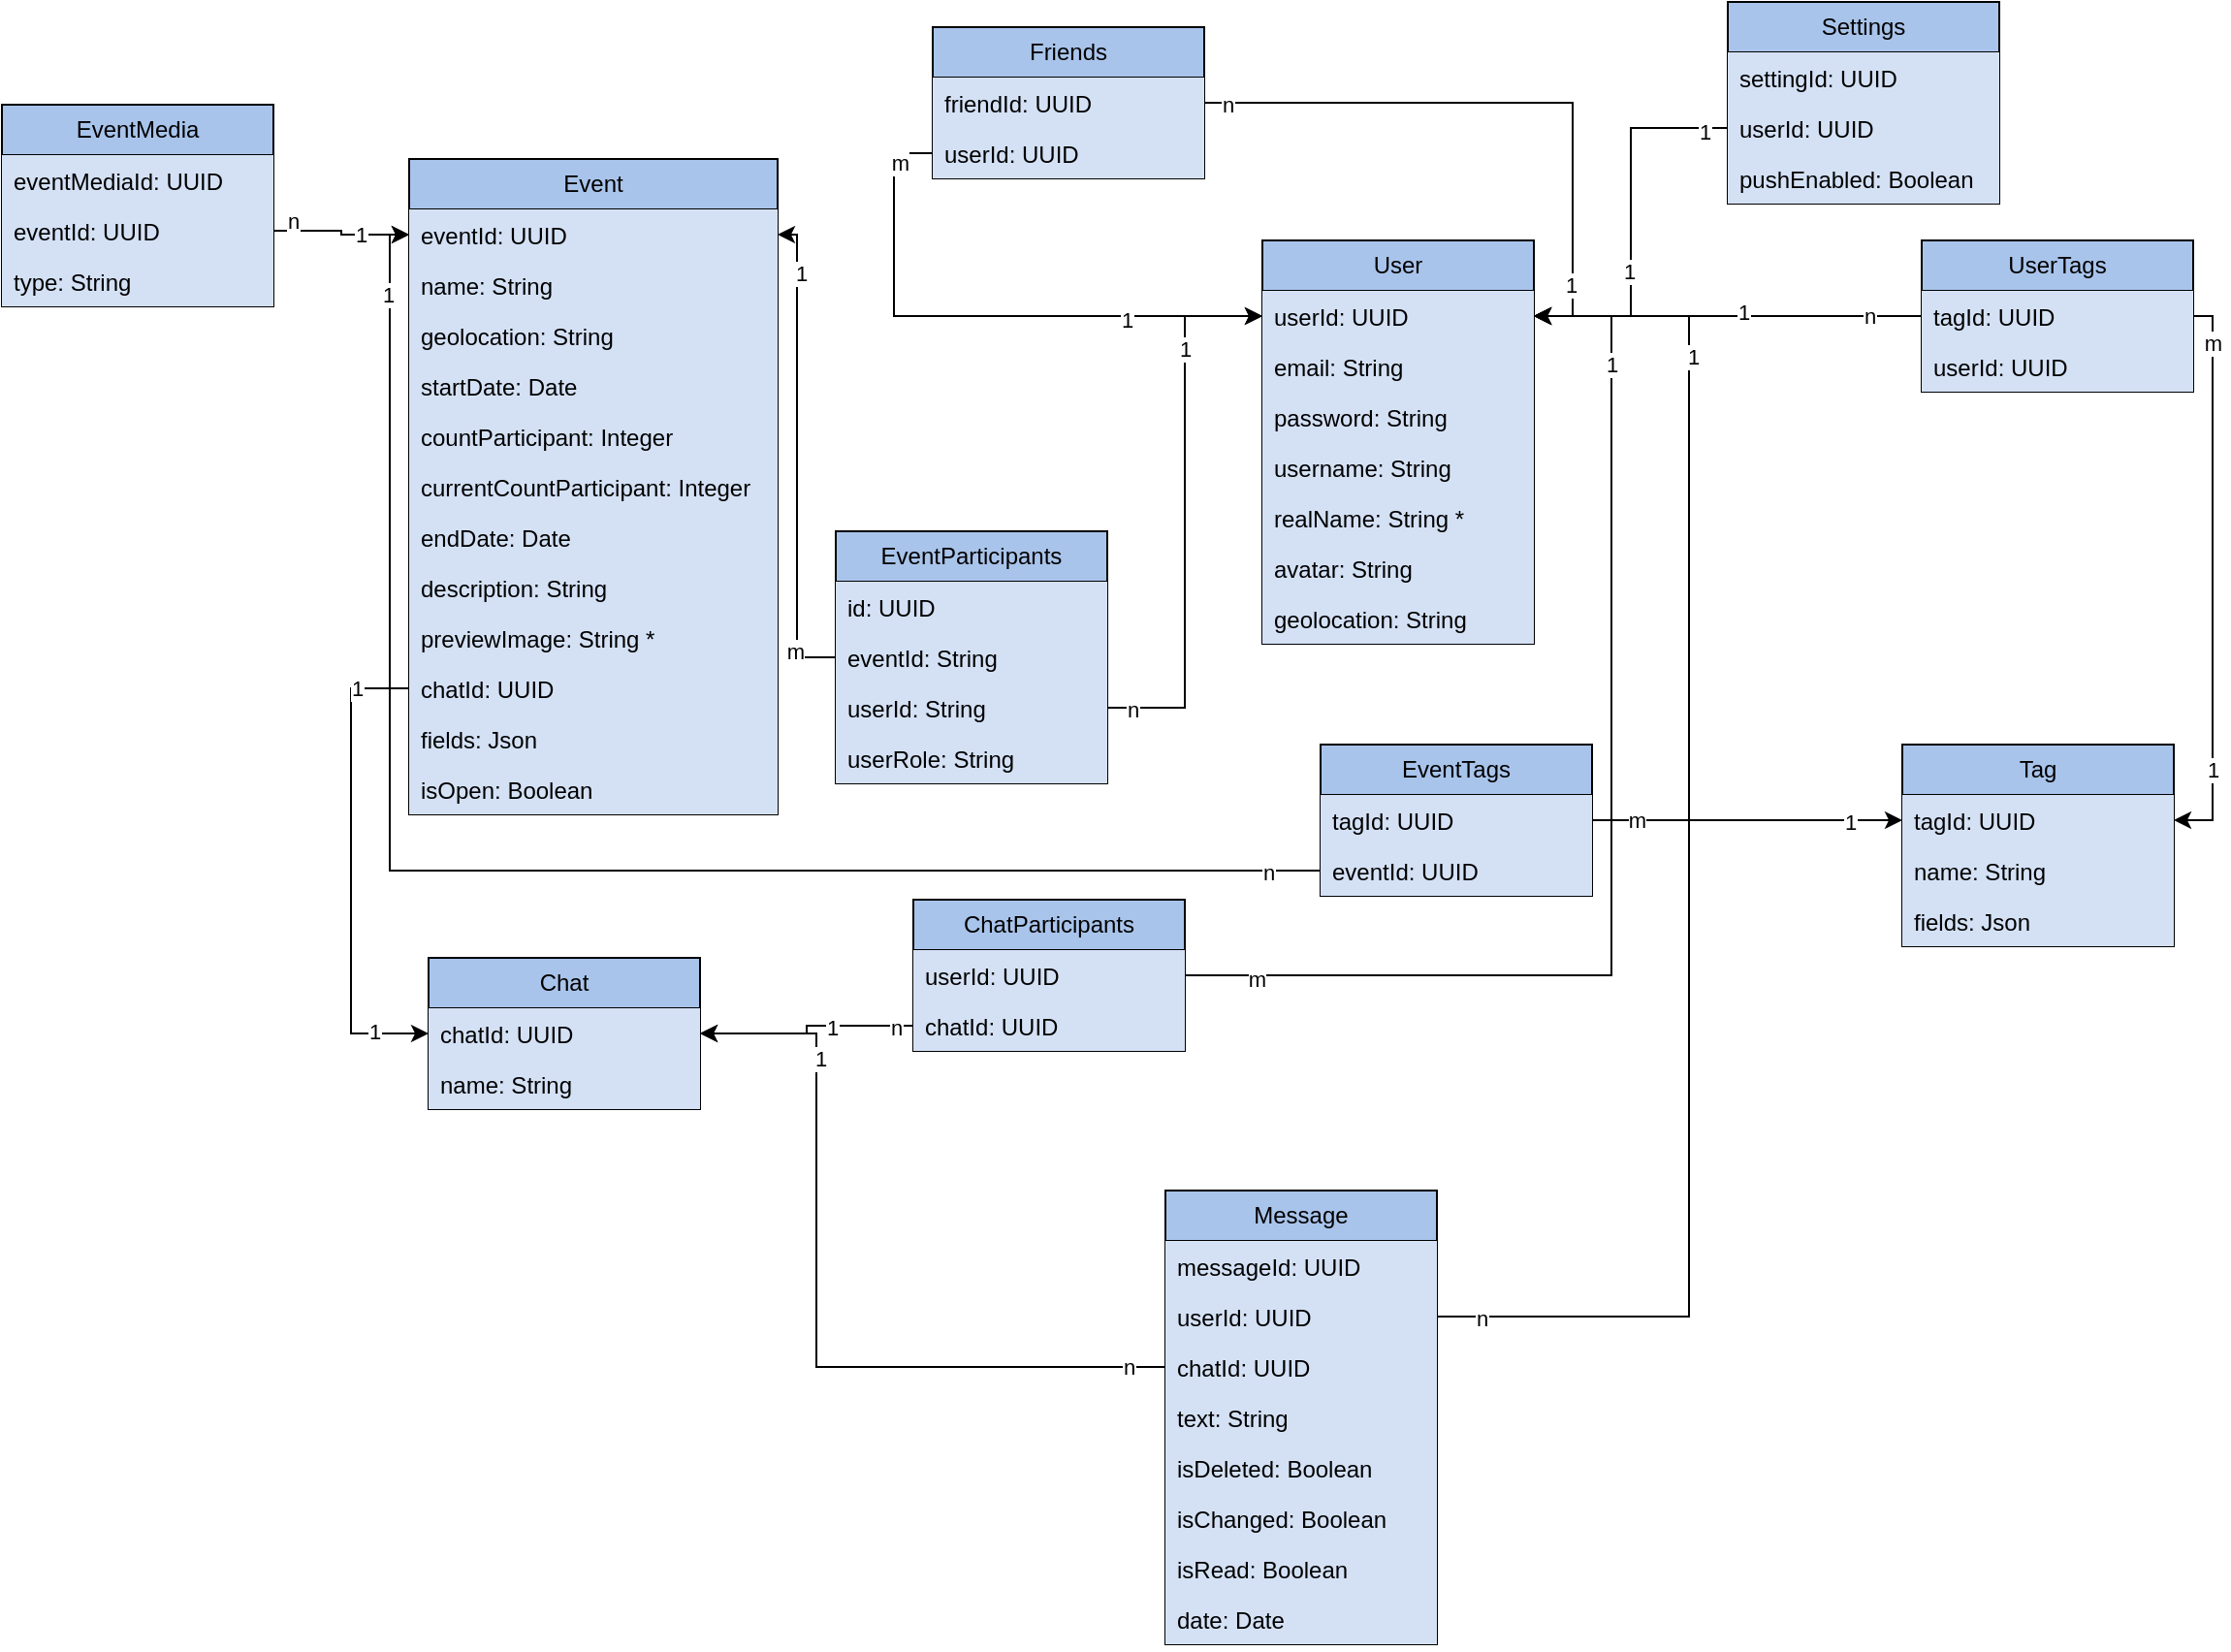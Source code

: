 <mxfile version="21.5.0" type="github">
  <diagram name="Страница 1" id="cRjUhBLCW10yVQFY3db3">
    <mxGraphModel dx="2284" dy="754" grid="1" gridSize="10" guides="1" tooltips="1" connect="1" arrows="1" fold="1" page="1" pageScale="1" pageWidth="850" pageHeight="1100" math="0" shadow="0">
      <root>
        <mxCell id="0" />
        <mxCell id="1" parent="0" />
        <mxCell id="vpUIqSmqtUPaj6e8z2Zy-1" value="Event" style="swimlane;fontStyle=0;childLayout=stackLayout;horizontal=1;startSize=26;fillColor=#A9C4EB;horizontalStack=0;resizeParent=1;resizeParentMax=0;resizeLast=0;collapsible=1;marginBottom=0;whiteSpace=wrap;html=1;" parent="1" vertex="1">
          <mxGeometry x="-130" y="238" width="190" height="338" as="geometry" />
        </mxCell>
        <mxCell id="vpUIqSmqtUPaj6e8z2Zy-34" value="eventId: UUID" style="text;strokeColor=none;fillColor=#D4E1F5;align=left;verticalAlign=top;spacingLeft=4;spacingRight=4;overflow=hidden;rotatable=0;points=[[0,0.5],[1,0.5]];portConstraint=eastwest;whiteSpace=wrap;html=1;" parent="vpUIqSmqtUPaj6e8z2Zy-1" vertex="1">
          <mxGeometry y="26" width="190" height="26" as="geometry" />
        </mxCell>
        <mxCell id="vpUIqSmqtUPaj6e8z2Zy-2" value="name: String" style="text;strokeColor=none;fillColor=#D4E1F5;align=left;verticalAlign=top;spacingLeft=4;spacingRight=4;overflow=hidden;rotatable=0;points=[[0,0.5],[1,0.5]];portConstraint=eastwest;whiteSpace=wrap;html=1;" parent="vpUIqSmqtUPaj6e8z2Zy-1" vertex="1">
          <mxGeometry y="52" width="190" height="26" as="geometry" />
        </mxCell>
        <mxCell id="vpUIqSmqtUPaj6e8z2Zy-3" value="geolocation: String" style="text;strokeColor=none;fillColor=#D4E1F5;align=left;verticalAlign=top;spacingLeft=4;spacingRight=4;overflow=hidden;rotatable=0;points=[[0,0.5],[1,0.5]];portConstraint=eastwest;whiteSpace=wrap;html=1;" parent="vpUIqSmqtUPaj6e8z2Zy-1" vertex="1">
          <mxGeometry y="78" width="190" height="26" as="geometry" />
        </mxCell>
        <mxCell id="vpUIqSmqtUPaj6e8z2Zy-5" value="startDate: Date" style="text;strokeColor=none;fillColor=#D4E1F5;align=left;verticalAlign=top;spacingLeft=4;spacingRight=4;overflow=hidden;rotatable=0;points=[[0,0.5],[1,0.5]];portConstraint=eastwest;whiteSpace=wrap;html=1;" parent="vpUIqSmqtUPaj6e8z2Zy-1" vertex="1">
          <mxGeometry y="104" width="190" height="26" as="geometry" />
        </mxCell>
        <mxCell id="vpUIqSmqtUPaj6e8z2Zy-111" value="countParticipant: Integer&amp;nbsp;" style="text;strokeColor=none;fillColor=#D4E1F5;align=left;verticalAlign=top;spacingLeft=4;spacingRight=4;overflow=hidden;rotatable=0;points=[[0,0.5],[1,0.5]];portConstraint=eastwest;whiteSpace=wrap;html=1;" parent="vpUIqSmqtUPaj6e8z2Zy-1" vertex="1">
          <mxGeometry y="130" width="190" height="26" as="geometry" />
        </mxCell>
        <mxCell id="vpUIqSmqtUPaj6e8z2Zy-112" value="currentCountParticipant: Integer&amp;nbsp;" style="text;strokeColor=none;fillColor=#D4E1F5;align=left;verticalAlign=top;spacingLeft=4;spacingRight=4;overflow=hidden;rotatable=0;points=[[0,0.5],[1,0.5]];portConstraint=eastwest;whiteSpace=wrap;html=1;" parent="vpUIqSmqtUPaj6e8z2Zy-1" vertex="1">
          <mxGeometry y="156" width="190" height="26" as="geometry" />
        </mxCell>
        <mxCell id="vpUIqSmqtUPaj6e8z2Zy-4" value="endDate: Date" style="text;strokeColor=none;fillColor=#D4E1F5;align=left;verticalAlign=top;spacingLeft=4;spacingRight=4;overflow=hidden;rotatable=0;points=[[0,0.5],[1,0.5]];portConstraint=eastwest;whiteSpace=wrap;html=1;" parent="vpUIqSmqtUPaj6e8z2Zy-1" vertex="1">
          <mxGeometry y="182" width="190" height="26" as="geometry" />
        </mxCell>
        <mxCell id="vpUIqSmqtUPaj6e8z2Zy-6" value="description: String" style="text;strokeColor=none;fillColor=#D4E1F5;align=left;verticalAlign=top;spacingLeft=4;spacingRight=4;overflow=hidden;rotatable=0;points=[[0,0.5],[1,0.5]];portConstraint=eastwest;whiteSpace=wrap;html=1;" parent="vpUIqSmqtUPaj6e8z2Zy-1" vertex="1">
          <mxGeometry y="208" width="190" height="26" as="geometry" />
        </mxCell>
        <mxCell id="vpUIqSmqtUPaj6e8z2Zy-7" value="previewImage: String *" style="text;strokeColor=none;fillColor=#D4E1F5;align=left;verticalAlign=top;spacingLeft=4;spacingRight=4;overflow=hidden;rotatable=0;points=[[0,0.5],[1,0.5]];portConstraint=eastwest;whiteSpace=wrap;html=1;" parent="vpUIqSmqtUPaj6e8z2Zy-1" vertex="1">
          <mxGeometry y="234" width="190" height="26" as="geometry" />
        </mxCell>
        <mxCell id="vpUIqSmqtUPaj6e8z2Zy-74" value="chatId: UUID" style="text;strokeColor=none;fillColor=#D4E1F5;align=left;verticalAlign=top;spacingLeft=4;spacingRight=4;overflow=hidden;rotatable=0;points=[[0,0.5],[1,0.5]];portConstraint=eastwest;whiteSpace=wrap;html=1;" parent="vpUIqSmqtUPaj6e8z2Zy-1" vertex="1">
          <mxGeometry y="260" width="190" height="26" as="geometry" />
        </mxCell>
        <mxCell id="BRPAVIyTNpqr_RkrU8---2" value="fields: Json" style="text;strokeColor=none;fillColor=#D4E1F5;align=left;verticalAlign=top;spacingLeft=4;spacingRight=4;overflow=hidden;rotatable=0;points=[[0,0.5],[1,0.5]];portConstraint=eastwest;whiteSpace=wrap;html=1;" parent="vpUIqSmqtUPaj6e8z2Zy-1" vertex="1">
          <mxGeometry y="286" width="190" height="26" as="geometry" />
        </mxCell>
        <mxCell id="BRPAVIyTNpqr_RkrU8---3" value="isOpen: Boolean" style="text;strokeColor=none;fillColor=#D4E1F5;align=left;verticalAlign=top;spacingLeft=4;spacingRight=4;overflow=hidden;rotatable=0;points=[[0,0.5],[1,0.5]];portConstraint=eastwest;whiteSpace=wrap;html=1;" parent="vpUIqSmqtUPaj6e8z2Zy-1" vertex="1">
          <mxGeometry y="312" width="190" height="26" as="geometry" />
        </mxCell>
        <mxCell id="vpUIqSmqtUPaj6e8z2Zy-9" value="User" style="swimlane;fontStyle=0;childLayout=stackLayout;horizontal=1;startSize=26;fillColor=#A9C4EB;horizontalStack=0;resizeParent=1;resizeParentMax=0;resizeLast=0;collapsible=1;marginBottom=0;whiteSpace=wrap;html=1;" parent="1" vertex="1">
          <mxGeometry x="310" y="280" width="140" height="208" as="geometry" />
        </mxCell>
        <mxCell id="vpUIqSmqtUPaj6e8z2Zy-33" value="userId: UUID" style="text;strokeColor=none;fillColor=#D4E1F5;align=left;verticalAlign=top;spacingLeft=4;spacingRight=4;overflow=hidden;rotatable=0;points=[[0,0.5],[1,0.5]];portConstraint=eastwest;whiteSpace=wrap;html=1;" parent="vpUIqSmqtUPaj6e8z2Zy-9" vertex="1">
          <mxGeometry y="26" width="140" height="26" as="geometry" />
        </mxCell>
        <mxCell id="vpUIqSmqtUPaj6e8z2Zy-10" value="email: String" style="text;strokeColor=none;fillColor=#D4E1F5;align=left;verticalAlign=top;spacingLeft=4;spacingRight=4;overflow=hidden;rotatable=0;points=[[0,0.5],[1,0.5]];portConstraint=eastwest;whiteSpace=wrap;html=1;" parent="vpUIqSmqtUPaj6e8z2Zy-9" vertex="1">
          <mxGeometry y="52" width="140" height="26" as="geometry" />
        </mxCell>
        <mxCell id="vpUIqSmqtUPaj6e8z2Zy-11" value="password: String" style="text;strokeColor=none;fillColor=#D4E1F5;align=left;verticalAlign=top;spacingLeft=4;spacingRight=4;overflow=hidden;rotatable=0;points=[[0,0.5],[1,0.5]];portConstraint=eastwest;whiteSpace=wrap;html=1;" parent="vpUIqSmqtUPaj6e8z2Zy-9" vertex="1">
          <mxGeometry y="78" width="140" height="26" as="geometry" />
        </mxCell>
        <mxCell id="vpUIqSmqtUPaj6e8z2Zy-12" value="username: String" style="text;strokeColor=none;fillColor=#D4E1F5;align=left;verticalAlign=top;spacingLeft=4;spacingRight=4;overflow=hidden;rotatable=0;points=[[0,0.5],[1,0.5]];portConstraint=eastwest;whiteSpace=wrap;html=1;" parent="vpUIqSmqtUPaj6e8z2Zy-9" vertex="1">
          <mxGeometry y="104" width="140" height="26" as="geometry" />
        </mxCell>
        <mxCell id="vpUIqSmqtUPaj6e8z2Zy-13" value="realName: String *" style="text;strokeColor=none;fillColor=#D4E1F5;align=left;verticalAlign=top;spacingLeft=4;spacingRight=4;overflow=hidden;rotatable=0;points=[[0,0.5],[1,0.5]];portConstraint=eastwest;whiteSpace=wrap;html=1;" parent="vpUIqSmqtUPaj6e8z2Zy-9" vertex="1">
          <mxGeometry y="130" width="140" height="26" as="geometry" />
        </mxCell>
        <mxCell id="vpUIqSmqtUPaj6e8z2Zy-14" value="avatar: String" style="text;strokeColor=none;fillColor=#D4E1F5;align=left;verticalAlign=top;spacingLeft=4;spacingRight=4;overflow=hidden;rotatable=0;points=[[0,0.5],[1,0.5]];portConstraint=eastwest;whiteSpace=wrap;html=1;" parent="vpUIqSmqtUPaj6e8z2Zy-9" vertex="1">
          <mxGeometry y="156" width="140" height="26" as="geometry" />
        </mxCell>
        <mxCell id="vpUIqSmqtUPaj6e8z2Zy-15" value="geolocation: String" style="text;strokeColor=none;fillColor=#D4E1F5;align=left;verticalAlign=top;spacingLeft=4;spacingRight=4;overflow=hidden;rotatable=0;points=[[0,0.5],[1,0.5]];portConstraint=eastwest;whiteSpace=wrap;html=1;" parent="vpUIqSmqtUPaj6e8z2Zy-9" vertex="1">
          <mxGeometry y="182" width="140" height="26" as="geometry" />
        </mxCell>
        <mxCell id="vpUIqSmqtUPaj6e8z2Zy-17" value="EventMedia" style="swimlane;fontStyle=0;childLayout=stackLayout;horizontal=1;startSize=26;fillColor=#A9C4EB;horizontalStack=0;resizeParent=1;resizeParentMax=0;resizeLast=0;collapsible=1;marginBottom=0;whiteSpace=wrap;html=1;" parent="1" vertex="1">
          <mxGeometry x="-340" y="210" width="140" height="104" as="geometry" />
        </mxCell>
        <mxCell id="vpUIqSmqtUPaj6e8z2Zy-52" value="eventMediaId: UUID" style="text;strokeColor=none;fillColor=#D4E1F5;align=left;verticalAlign=top;spacingLeft=4;spacingRight=4;overflow=hidden;rotatable=0;points=[[0,0.5],[1,0.5]];portConstraint=eastwest;whiteSpace=wrap;html=1;" parent="vpUIqSmqtUPaj6e8z2Zy-17" vertex="1">
          <mxGeometry y="26" width="140" height="26" as="geometry" />
        </mxCell>
        <mxCell id="vpUIqSmqtUPaj6e8z2Zy-53" value="eventId: UUID" style="text;strokeColor=none;fillColor=#D4E1F5;align=left;verticalAlign=top;spacingLeft=4;spacingRight=4;overflow=hidden;rotatable=0;points=[[0,0.5],[1,0.5]];portConstraint=eastwest;whiteSpace=wrap;html=1;" parent="vpUIqSmqtUPaj6e8z2Zy-17" vertex="1">
          <mxGeometry y="52" width="140" height="26" as="geometry" />
        </mxCell>
        <mxCell id="vpUIqSmqtUPaj6e8z2Zy-18" value="type: String" style="text;strokeColor=none;fillColor=#D4E1F5;align=left;verticalAlign=top;spacingLeft=4;spacingRight=4;overflow=hidden;rotatable=0;points=[[0,0.5],[1,0.5]];portConstraint=eastwest;whiteSpace=wrap;html=1;" parent="vpUIqSmqtUPaj6e8z2Zy-17" vertex="1">
          <mxGeometry y="78" width="140" height="26" as="geometry" />
        </mxCell>
        <mxCell id="vpUIqSmqtUPaj6e8z2Zy-25" value="Chat" style="swimlane;fontStyle=0;childLayout=stackLayout;horizontal=1;startSize=26;fillColor=#A9C4EB;horizontalStack=0;resizeParent=1;resizeParentMax=0;resizeLast=0;collapsible=1;marginBottom=0;whiteSpace=wrap;html=1;" parent="1" vertex="1">
          <mxGeometry x="-120" y="650" width="140" height="78" as="geometry" />
        </mxCell>
        <mxCell id="vpUIqSmqtUPaj6e8z2Zy-26" value="chatId: UUID" style="text;strokeColor=none;fillColor=#D4E1F5;align=left;verticalAlign=top;spacingLeft=4;spacingRight=4;overflow=hidden;rotatable=0;points=[[0,0.5],[1,0.5]];portConstraint=eastwest;whiteSpace=wrap;html=1;" parent="vpUIqSmqtUPaj6e8z2Zy-25" vertex="1">
          <mxGeometry y="26" width="140" height="26" as="geometry" />
        </mxCell>
        <mxCell id="vpUIqSmqtUPaj6e8z2Zy-32" value="name: String" style="text;strokeColor=none;fillColor=#D4E1F5;align=left;verticalAlign=top;spacingLeft=4;spacingRight=4;overflow=hidden;rotatable=0;points=[[0,0.5],[1,0.5]];portConstraint=eastwest;whiteSpace=wrap;html=1;" parent="vpUIqSmqtUPaj6e8z2Zy-25" vertex="1">
          <mxGeometry y="52" width="140" height="26" as="geometry" />
        </mxCell>
        <mxCell id="vpUIqSmqtUPaj6e8z2Zy-37" value="EventParticipants" style="swimlane;fontStyle=0;childLayout=stackLayout;horizontal=1;startSize=26;fillColor=#A9C4EB;horizontalStack=0;resizeParent=1;resizeParentMax=0;resizeLast=0;collapsible=1;marginBottom=0;whiteSpace=wrap;html=1;" parent="1" vertex="1">
          <mxGeometry x="90" y="430" width="140" height="130" as="geometry" />
        </mxCell>
        <mxCell id="vpUIqSmqtUPaj6e8z2Zy-38" value="id: UUID" style="text;strokeColor=none;fillColor=#D4E1F5;align=left;verticalAlign=top;spacingLeft=4;spacingRight=4;overflow=hidden;rotatable=0;points=[[0,0.5],[1,0.5]];portConstraint=eastwest;whiteSpace=wrap;html=1;" parent="vpUIqSmqtUPaj6e8z2Zy-37" vertex="1">
          <mxGeometry y="26" width="140" height="26" as="geometry" />
        </mxCell>
        <mxCell id="vpUIqSmqtUPaj6e8z2Zy-39" value="eventId: String" style="text;strokeColor=none;fillColor=#D4E1F5;align=left;verticalAlign=top;spacingLeft=4;spacingRight=4;overflow=hidden;rotatable=0;points=[[0,0.5],[1,0.5]];portConstraint=eastwest;whiteSpace=wrap;html=1;" parent="vpUIqSmqtUPaj6e8z2Zy-37" vertex="1">
          <mxGeometry y="52" width="140" height="26" as="geometry" />
        </mxCell>
        <mxCell id="vpUIqSmqtUPaj6e8z2Zy-41" value="userId: String" style="text;strokeColor=none;fillColor=#D4E1F5;align=left;verticalAlign=top;spacingLeft=4;spacingRight=4;overflow=hidden;rotatable=0;points=[[0,0.5],[1,0.5]];portConstraint=eastwest;whiteSpace=wrap;html=1;" parent="vpUIqSmqtUPaj6e8z2Zy-37" vertex="1">
          <mxGeometry y="78" width="140" height="26" as="geometry" />
        </mxCell>
        <mxCell id="vpUIqSmqtUPaj6e8z2Zy-42" value="userRole: String" style="text;strokeColor=none;fillColor=#D4E1F5;align=left;verticalAlign=top;spacingLeft=4;spacingRight=4;overflow=hidden;rotatable=0;points=[[0,0.5],[1,0.5]];portConstraint=eastwest;whiteSpace=wrap;html=1;" parent="vpUIqSmqtUPaj6e8z2Zy-37" vertex="1">
          <mxGeometry y="104" width="140" height="26" as="geometry" />
        </mxCell>
        <mxCell id="vpUIqSmqtUPaj6e8z2Zy-46" style="edgeStyle=orthogonalEdgeStyle;rounded=0;orthogonalLoop=1;jettySize=auto;html=1;entryX=1;entryY=0.5;entryDx=0;entryDy=0;" parent="1" source="vpUIqSmqtUPaj6e8z2Zy-39" target="vpUIqSmqtUPaj6e8z2Zy-34" edge="1">
          <mxGeometry relative="1" as="geometry">
            <Array as="points">
              <mxPoint x="70" y="495" />
              <mxPoint x="70" y="277" />
            </Array>
          </mxGeometry>
        </mxCell>
        <mxCell id="BRPAVIyTNpqr_RkrU8---33" value="1" style="edgeLabel;html=1;align=center;verticalAlign=middle;resizable=0;points=[];" parent="vpUIqSmqtUPaj6e8z2Zy-46" vertex="1" connectable="0">
          <mxGeometry x="0.762" y="-2" relative="1" as="geometry">
            <mxPoint as="offset" />
          </mxGeometry>
        </mxCell>
        <mxCell id="BRPAVIyTNpqr_RkrU8---34" value="m" style="edgeLabel;html=1;align=center;verticalAlign=middle;resizable=0;points=[];" parent="vpUIqSmqtUPaj6e8z2Zy-46" vertex="1" connectable="0">
          <mxGeometry x="-0.815" y="1" relative="1" as="geometry">
            <mxPoint as="offset" />
          </mxGeometry>
        </mxCell>
        <mxCell id="vpUIqSmqtUPaj6e8z2Zy-47" style="edgeStyle=orthogonalEdgeStyle;rounded=0;orthogonalLoop=1;jettySize=auto;html=1;entryX=0;entryY=0.5;entryDx=0;entryDy=0;" parent="1" source="vpUIqSmqtUPaj6e8z2Zy-41" target="vpUIqSmqtUPaj6e8z2Zy-33" edge="1">
          <mxGeometry relative="1" as="geometry" />
        </mxCell>
        <mxCell id="BRPAVIyTNpqr_RkrU8---35" value="n" style="edgeLabel;html=1;align=center;verticalAlign=middle;resizable=0;points=[];" parent="vpUIqSmqtUPaj6e8z2Zy-47" vertex="1" connectable="0">
          <mxGeometry x="-0.911" y="-1" relative="1" as="geometry">
            <mxPoint as="offset" />
          </mxGeometry>
        </mxCell>
        <mxCell id="BRPAVIyTNpqr_RkrU8---36" value="1" style="edgeLabel;html=1;align=center;verticalAlign=middle;resizable=0;points=[];" parent="vpUIqSmqtUPaj6e8z2Zy-47" vertex="1" connectable="0">
          <mxGeometry x="0.598" relative="1" as="geometry">
            <mxPoint as="offset" />
          </mxGeometry>
        </mxCell>
        <mxCell id="vpUIqSmqtUPaj6e8z2Zy-54" style="edgeStyle=orthogonalEdgeStyle;rounded=0;orthogonalLoop=1;jettySize=auto;html=1;entryX=0;entryY=0.5;entryDx=0;entryDy=0;" parent="1" source="vpUIqSmqtUPaj6e8z2Zy-53" target="vpUIqSmqtUPaj6e8z2Zy-34" edge="1">
          <mxGeometry relative="1" as="geometry" />
        </mxCell>
        <mxCell id="BRPAVIyTNpqr_RkrU8---7" value="n" style="edgeLabel;html=1;align=center;verticalAlign=middle;resizable=0;points=[];" parent="vpUIqSmqtUPaj6e8z2Zy-54" vertex="1" connectable="0">
          <mxGeometry x="-0.693" y="-1" relative="1" as="geometry">
            <mxPoint x="-1" y="-6" as="offset" />
          </mxGeometry>
        </mxCell>
        <mxCell id="BRPAVIyTNpqr_RkrU8---8" value="1" style="edgeLabel;html=1;align=center;verticalAlign=middle;resizable=0;points=[];" parent="vpUIqSmqtUPaj6e8z2Zy-54" vertex="1" connectable="0">
          <mxGeometry x="0.285" relative="1" as="geometry">
            <mxPoint as="offset" />
          </mxGeometry>
        </mxCell>
        <mxCell id="vpUIqSmqtUPaj6e8z2Zy-55" value="Message" style="swimlane;fontStyle=0;childLayout=stackLayout;horizontal=1;startSize=26;fillColor=#A9C4EB;horizontalStack=0;resizeParent=1;resizeParentMax=0;resizeLast=0;collapsible=1;marginBottom=0;whiteSpace=wrap;html=1;" parent="1" vertex="1">
          <mxGeometry x="260" y="770" width="140" height="234" as="geometry" />
        </mxCell>
        <mxCell id="vpUIqSmqtUPaj6e8z2Zy-56" value="messageId: UUID" style="text;strokeColor=none;fillColor=#D4E1F5;align=left;verticalAlign=top;spacingLeft=4;spacingRight=4;overflow=hidden;rotatable=0;points=[[0,0.5],[1,0.5]];portConstraint=eastwest;whiteSpace=wrap;html=1;" parent="vpUIqSmqtUPaj6e8z2Zy-55" vertex="1">
          <mxGeometry y="26" width="140" height="26" as="geometry" />
        </mxCell>
        <mxCell id="vpUIqSmqtUPaj6e8z2Zy-57" value="userId: UUID" style="text;strokeColor=none;fillColor=#D4E1F5;align=left;verticalAlign=top;spacingLeft=4;spacingRight=4;overflow=hidden;rotatable=0;points=[[0,0.5],[1,0.5]];portConstraint=eastwest;whiteSpace=wrap;html=1;" parent="vpUIqSmqtUPaj6e8z2Zy-55" vertex="1">
          <mxGeometry y="52" width="140" height="26" as="geometry" />
        </mxCell>
        <mxCell id="vpUIqSmqtUPaj6e8z2Zy-58" value="chatId: UUID" style="text;strokeColor=none;fillColor=#D4E1F5;align=left;verticalAlign=top;spacingLeft=4;spacingRight=4;overflow=hidden;rotatable=0;points=[[0,0.5],[1,0.5]];portConstraint=eastwest;whiteSpace=wrap;html=1;" parent="vpUIqSmqtUPaj6e8z2Zy-55" vertex="1">
          <mxGeometry y="78" width="140" height="26" as="geometry" />
        </mxCell>
        <mxCell id="vpUIqSmqtUPaj6e8z2Zy-59" value="text: String" style="text;strokeColor=none;fillColor=#D4E1F5;align=left;verticalAlign=top;spacingLeft=4;spacingRight=4;overflow=hidden;rotatable=0;points=[[0,0.5],[1,0.5]];portConstraint=eastwest;whiteSpace=wrap;html=1;" parent="vpUIqSmqtUPaj6e8z2Zy-55" vertex="1">
          <mxGeometry y="104" width="140" height="26" as="geometry" />
        </mxCell>
        <mxCell id="vpUIqSmqtUPaj6e8z2Zy-60" value="isDeleted: Boolean" style="text;strokeColor=none;fillColor=#D4E1F5;align=left;verticalAlign=top;spacingLeft=4;spacingRight=4;overflow=hidden;rotatable=0;points=[[0,0.5],[1,0.5]];portConstraint=eastwest;whiteSpace=wrap;html=1;" parent="vpUIqSmqtUPaj6e8z2Zy-55" vertex="1">
          <mxGeometry y="130" width="140" height="26" as="geometry" />
        </mxCell>
        <mxCell id="vpUIqSmqtUPaj6e8z2Zy-61" value="isChanged: Boolean" style="text;strokeColor=none;fillColor=#D4E1F5;align=left;verticalAlign=top;spacingLeft=4;spacingRight=4;overflow=hidden;rotatable=0;points=[[0,0.5],[1,0.5]];portConstraint=eastwest;whiteSpace=wrap;html=1;" parent="vpUIqSmqtUPaj6e8z2Zy-55" vertex="1">
          <mxGeometry y="156" width="140" height="26" as="geometry" />
        </mxCell>
        <mxCell id="BRPAVIyTNpqr_RkrU8---4" value="isRead: Boolean" style="text;strokeColor=none;fillColor=#D4E1F5;align=left;verticalAlign=top;spacingLeft=4;spacingRight=4;overflow=hidden;rotatable=0;points=[[0,0.5],[1,0.5]];portConstraint=eastwest;whiteSpace=wrap;html=1;" parent="vpUIqSmqtUPaj6e8z2Zy-55" vertex="1">
          <mxGeometry y="182" width="140" height="26" as="geometry" />
        </mxCell>
        <mxCell id="vpUIqSmqtUPaj6e8z2Zy-62" value="date: Date" style="text;strokeColor=none;fillColor=#D4E1F5;align=left;verticalAlign=top;spacingLeft=4;spacingRight=4;overflow=hidden;rotatable=0;points=[[0,0.5],[1,0.5]];portConstraint=eastwest;whiteSpace=wrap;html=1;" parent="vpUIqSmqtUPaj6e8z2Zy-55" vertex="1">
          <mxGeometry y="208" width="140" height="26" as="geometry" />
        </mxCell>
        <mxCell id="vpUIqSmqtUPaj6e8z2Zy-63" style="edgeStyle=orthogonalEdgeStyle;rounded=0;orthogonalLoop=1;jettySize=auto;html=1;entryX=1;entryY=0.5;entryDx=0;entryDy=0;" parent="1" source="vpUIqSmqtUPaj6e8z2Zy-57" target="vpUIqSmqtUPaj6e8z2Zy-33" edge="1">
          <mxGeometry relative="1" as="geometry">
            <Array as="points">
              <mxPoint x="530" y="835" />
              <mxPoint x="530" y="319" />
            </Array>
          </mxGeometry>
        </mxCell>
        <mxCell id="BRPAVIyTNpqr_RkrU8---27" value="n" style="edgeLabel;html=1;align=center;verticalAlign=middle;resizable=0;points=[];" parent="vpUIqSmqtUPaj6e8z2Zy-63" vertex="1" connectable="0">
          <mxGeometry x="-0.936" y="-1" relative="1" as="geometry">
            <mxPoint as="offset" />
          </mxGeometry>
        </mxCell>
        <mxCell id="BRPAVIyTNpqr_RkrU8---28" value="1" style="edgeLabel;html=1;align=center;verticalAlign=middle;resizable=0;points=[];" parent="vpUIqSmqtUPaj6e8z2Zy-63" vertex="1" connectable="0">
          <mxGeometry x="0.722" y="-2" relative="1" as="geometry">
            <mxPoint as="offset" />
          </mxGeometry>
        </mxCell>
        <mxCell id="vpUIqSmqtUPaj6e8z2Zy-64" value="ChatParticipants" style="swimlane;fontStyle=0;childLayout=stackLayout;horizontal=1;startSize=26;fillColor=#A9C4EB;horizontalStack=0;resizeParent=1;resizeParentMax=0;resizeLast=0;collapsible=1;marginBottom=0;whiteSpace=wrap;html=1;" parent="1" vertex="1">
          <mxGeometry x="130" y="620" width="140" height="78" as="geometry" />
        </mxCell>
        <mxCell id="vpUIqSmqtUPaj6e8z2Zy-65" value="userId: UUID" style="text;strokeColor=none;fillColor=#D4E1F5;align=left;verticalAlign=top;spacingLeft=4;spacingRight=4;overflow=hidden;rotatable=0;points=[[0,0.5],[1,0.5]];portConstraint=eastwest;whiteSpace=wrap;html=1;" parent="vpUIqSmqtUPaj6e8z2Zy-64" vertex="1">
          <mxGeometry y="26" width="140" height="26" as="geometry" />
        </mxCell>
        <mxCell id="vpUIqSmqtUPaj6e8z2Zy-67" value="chatId: UUID" style="text;strokeColor=none;fillColor=#D4E1F5;align=left;verticalAlign=top;spacingLeft=4;spacingRight=4;overflow=hidden;rotatable=0;points=[[0,0.5],[1,0.5]];portConstraint=eastwest;whiteSpace=wrap;html=1;" parent="vpUIqSmqtUPaj6e8z2Zy-64" vertex="1">
          <mxGeometry y="52" width="140" height="26" as="geometry" />
        </mxCell>
        <mxCell id="vpUIqSmqtUPaj6e8z2Zy-72" style="edgeStyle=orthogonalEdgeStyle;rounded=0;orthogonalLoop=1;jettySize=auto;html=1;entryX=1;entryY=0.5;entryDx=0;entryDy=0;" parent="1" source="vpUIqSmqtUPaj6e8z2Zy-67" target="vpUIqSmqtUPaj6e8z2Zy-26" edge="1">
          <mxGeometry relative="1" as="geometry" />
        </mxCell>
        <mxCell id="BRPAVIyTNpqr_RkrU8---29" value="n" style="edgeLabel;html=1;align=center;verticalAlign=middle;resizable=0;points=[];" parent="vpUIqSmqtUPaj6e8z2Zy-72" vertex="1" connectable="0">
          <mxGeometry x="-0.83" y="1" relative="1" as="geometry">
            <mxPoint as="offset" />
          </mxGeometry>
        </mxCell>
        <mxCell id="BRPAVIyTNpqr_RkrU8---30" value="1" style="edgeLabel;html=1;align=center;verticalAlign=middle;resizable=0;points=[];" parent="vpUIqSmqtUPaj6e8z2Zy-72" vertex="1" connectable="0">
          <mxGeometry x="-0.261" y="1" relative="1" as="geometry">
            <mxPoint as="offset" />
          </mxGeometry>
        </mxCell>
        <mxCell id="vpUIqSmqtUPaj6e8z2Zy-73" style="edgeStyle=orthogonalEdgeStyle;rounded=0;orthogonalLoop=1;jettySize=auto;html=1;exitX=1;exitY=0.5;exitDx=0;exitDy=0;entryX=1;entryY=0.5;entryDx=0;entryDy=0;" parent="1" source="vpUIqSmqtUPaj6e8z2Zy-65" target="vpUIqSmqtUPaj6e8z2Zy-33" edge="1">
          <mxGeometry relative="1" as="geometry">
            <Array as="points">
              <mxPoint x="490" y="659" />
              <mxPoint x="490" y="319" />
            </Array>
          </mxGeometry>
        </mxCell>
        <mxCell id="BRPAVIyTNpqr_RkrU8---31" value="m" style="edgeLabel;html=1;align=center;verticalAlign=middle;resizable=0;points=[];" parent="vpUIqSmqtUPaj6e8z2Zy-73" vertex="1" connectable="0">
          <mxGeometry x="-0.876" y="-2" relative="1" as="geometry">
            <mxPoint as="offset" />
          </mxGeometry>
        </mxCell>
        <mxCell id="BRPAVIyTNpqr_RkrU8---32" value="1" style="edgeLabel;html=1;align=center;verticalAlign=middle;resizable=0;points=[];" parent="vpUIqSmqtUPaj6e8z2Zy-73" vertex="1" connectable="0">
          <mxGeometry x="0.785" relative="1" as="geometry">
            <mxPoint as="offset" />
          </mxGeometry>
        </mxCell>
        <mxCell id="vpUIqSmqtUPaj6e8z2Zy-75" style="edgeStyle=orthogonalEdgeStyle;rounded=0;orthogonalLoop=1;jettySize=auto;html=1;entryX=0;entryY=0.5;entryDx=0;entryDy=0;exitX=0;exitY=0.5;exitDx=0;exitDy=0;" parent="1" source="vpUIqSmqtUPaj6e8z2Zy-74" target="vpUIqSmqtUPaj6e8z2Zy-26" edge="1">
          <mxGeometry relative="1" as="geometry">
            <Array as="points">
              <mxPoint x="-160" y="511" />
              <mxPoint x="-160" y="689" />
            </Array>
          </mxGeometry>
        </mxCell>
        <mxCell id="BRPAVIyTNpqr_RkrU8---23" value="1" style="edgeLabel;html=1;align=center;verticalAlign=middle;resizable=0;points=[];" parent="vpUIqSmqtUPaj6e8z2Zy-75" vertex="1" connectable="0">
          <mxGeometry x="-0.777" relative="1" as="geometry">
            <mxPoint as="offset" />
          </mxGeometry>
        </mxCell>
        <mxCell id="BRPAVIyTNpqr_RkrU8---24" value="1" style="edgeLabel;html=1;align=center;verticalAlign=middle;resizable=0;points=[];" parent="vpUIqSmqtUPaj6e8z2Zy-75" vertex="1" connectable="0">
          <mxGeometry x="0.769" y="1" relative="1" as="geometry">
            <mxPoint as="offset" />
          </mxGeometry>
        </mxCell>
        <mxCell id="vpUIqSmqtUPaj6e8z2Zy-76" style="edgeStyle=orthogonalEdgeStyle;rounded=0;orthogonalLoop=1;jettySize=auto;html=1;entryX=1;entryY=0.5;entryDx=0;entryDy=0;" parent="1" source="vpUIqSmqtUPaj6e8z2Zy-58" target="vpUIqSmqtUPaj6e8z2Zy-26" edge="1">
          <mxGeometry relative="1" as="geometry">
            <Array as="points">
              <mxPoint x="80" y="861" />
              <mxPoint x="80" y="689" />
            </Array>
          </mxGeometry>
        </mxCell>
        <mxCell id="BRPAVIyTNpqr_RkrU8---25" value="n" style="edgeLabel;html=1;align=center;verticalAlign=middle;resizable=0;points=[];" parent="vpUIqSmqtUPaj6e8z2Zy-76" vertex="1" connectable="0">
          <mxGeometry x="-0.908" relative="1" as="geometry">
            <mxPoint as="offset" />
          </mxGeometry>
        </mxCell>
        <mxCell id="BRPAVIyTNpqr_RkrU8---26" value="1" style="edgeLabel;html=1;align=center;verticalAlign=middle;resizable=0;points=[];" parent="vpUIqSmqtUPaj6e8z2Zy-76" vertex="1" connectable="0">
          <mxGeometry x="0.646" y="-2" relative="1" as="geometry">
            <mxPoint as="offset" />
          </mxGeometry>
        </mxCell>
        <mxCell id="vpUIqSmqtUPaj6e8z2Zy-77" value="Settings" style="swimlane;fontStyle=0;childLayout=stackLayout;horizontal=1;startSize=26;fillColor=#A9C4EB;horizontalStack=0;resizeParent=1;resizeParentMax=0;resizeLast=0;collapsible=1;marginBottom=0;whiteSpace=wrap;html=1;" parent="1" vertex="1">
          <mxGeometry x="550" y="157" width="140" height="104" as="geometry" />
        </mxCell>
        <mxCell id="vpUIqSmqtUPaj6e8z2Zy-78" value="settingId: UUID" style="text;strokeColor=none;fillColor=#D4E1F5;align=left;verticalAlign=top;spacingLeft=4;spacingRight=4;overflow=hidden;rotatable=0;points=[[0,0.5],[1,0.5]];portConstraint=eastwest;whiteSpace=wrap;html=1;" parent="vpUIqSmqtUPaj6e8z2Zy-77" vertex="1">
          <mxGeometry y="26" width="140" height="26" as="geometry" />
        </mxCell>
        <mxCell id="vpUIqSmqtUPaj6e8z2Zy-79" value="userId: UUID" style="text;strokeColor=none;fillColor=#D4E1F5;align=left;verticalAlign=top;spacingLeft=4;spacingRight=4;overflow=hidden;rotatable=0;points=[[0,0.5],[1,0.5]];portConstraint=eastwest;whiteSpace=wrap;html=1;" parent="vpUIqSmqtUPaj6e8z2Zy-77" vertex="1">
          <mxGeometry y="52" width="140" height="26" as="geometry" />
        </mxCell>
        <mxCell id="vpUIqSmqtUPaj6e8z2Zy-80" value="pushEnabled: Boolean" style="text;strokeColor=none;fillColor=#D4E1F5;align=left;verticalAlign=top;spacingLeft=4;spacingRight=4;overflow=hidden;rotatable=0;points=[[0,0.5],[1,0.5]];portConstraint=eastwest;whiteSpace=wrap;html=1;" parent="vpUIqSmqtUPaj6e8z2Zy-77" vertex="1">
          <mxGeometry y="78" width="140" height="26" as="geometry" />
        </mxCell>
        <mxCell id="vpUIqSmqtUPaj6e8z2Zy-85" style="edgeStyle=orthogonalEdgeStyle;rounded=0;orthogonalLoop=1;jettySize=auto;html=1;" parent="1" source="vpUIqSmqtUPaj6e8z2Zy-79" target="vpUIqSmqtUPaj6e8z2Zy-33" edge="1">
          <mxGeometry relative="1" as="geometry" />
        </mxCell>
        <mxCell id="BRPAVIyTNpqr_RkrU8---13" value="1" style="edgeLabel;html=1;align=center;verticalAlign=middle;resizable=0;points=[];" parent="vpUIqSmqtUPaj6e8z2Zy-85" vertex="1" connectable="0">
          <mxGeometry x="-0.874" y="2" relative="1" as="geometry">
            <mxPoint as="offset" />
          </mxGeometry>
        </mxCell>
        <mxCell id="BRPAVIyTNpqr_RkrU8---14" value="1" style="edgeLabel;html=1;align=center;verticalAlign=middle;resizable=0;points=[];" parent="vpUIqSmqtUPaj6e8z2Zy-85" vertex="1" connectable="0">
          <mxGeometry x="0.257" y="-1" relative="1" as="geometry">
            <mxPoint as="offset" />
          </mxGeometry>
        </mxCell>
        <mxCell id="vpUIqSmqtUPaj6e8z2Zy-90" style="edgeStyle=orthogonalEdgeStyle;rounded=0;orthogonalLoop=1;jettySize=auto;html=1;exitX=0;exitY=0.5;exitDx=0;exitDy=0;" parent="1" source="vpUIqSmqtUPaj6e8z2Zy-88" target="vpUIqSmqtUPaj6e8z2Zy-33" edge="1">
          <mxGeometry relative="1" as="geometry" />
        </mxCell>
        <mxCell id="BRPAVIyTNpqr_RkrU8---16" value="m" style="edgeLabel;html=1;align=center;verticalAlign=middle;resizable=0;points=[];" parent="vpUIqSmqtUPaj6e8z2Zy-90" vertex="1" connectable="0">
          <mxGeometry x="-0.83" y="3" relative="1" as="geometry">
            <mxPoint as="offset" />
          </mxGeometry>
        </mxCell>
        <mxCell id="BRPAVIyTNpqr_RkrU8---17" value="1" style="edgeLabel;html=1;align=center;verticalAlign=middle;resizable=0;points=[];" parent="vpUIqSmqtUPaj6e8z2Zy-90" vertex="1" connectable="0">
          <mxGeometry x="0.521" y="-2" relative="1" as="geometry">
            <mxPoint as="offset" />
          </mxGeometry>
        </mxCell>
        <mxCell id="vpUIqSmqtUPaj6e8z2Zy-86" value="Friends" style="swimlane;fontStyle=0;childLayout=stackLayout;horizontal=1;startSize=26;fillColor=#A9C4EB;horizontalStack=0;resizeParent=1;resizeParentMax=0;resizeLast=0;collapsible=1;marginBottom=0;whiteSpace=wrap;html=1;" parent="1" vertex="1">
          <mxGeometry x="140" y="170" width="140" height="78" as="geometry" />
        </mxCell>
        <mxCell id="vpUIqSmqtUPaj6e8z2Zy-87" value="friendId: UUID" style="text;strokeColor=none;fillColor=#D4E1F5;align=left;verticalAlign=top;spacingLeft=4;spacingRight=4;overflow=hidden;rotatable=0;points=[[0,0.5],[1,0.5]];portConstraint=eastwest;whiteSpace=wrap;html=1;" parent="vpUIqSmqtUPaj6e8z2Zy-86" vertex="1">
          <mxGeometry y="26" width="140" height="26" as="geometry" />
        </mxCell>
        <mxCell id="vpUIqSmqtUPaj6e8z2Zy-88" value="userId: UUID" style="text;strokeColor=none;fillColor=#D4E1F5;align=left;verticalAlign=top;spacingLeft=4;spacingRight=4;overflow=hidden;rotatable=0;points=[[0,0.5],[1,0.5]];portConstraint=eastwest;whiteSpace=wrap;html=1;" parent="vpUIqSmqtUPaj6e8z2Zy-86" vertex="1">
          <mxGeometry y="52" width="140" height="26" as="geometry" />
        </mxCell>
        <mxCell id="vpUIqSmqtUPaj6e8z2Zy-91" style="edgeStyle=orthogonalEdgeStyle;rounded=0;orthogonalLoop=1;jettySize=auto;html=1;entryX=1;entryY=0.5;entryDx=0;entryDy=0;" parent="1" source="vpUIqSmqtUPaj6e8z2Zy-87" target="vpUIqSmqtUPaj6e8z2Zy-33" edge="1">
          <mxGeometry relative="1" as="geometry" />
        </mxCell>
        <mxCell id="BRPAVIyTNpqr_RkrU8---15" value="n" style="edgeLabel;html=1;align=center;verticalAlign=middle;resizable=0;points=[];" parent="vpUIqSmqtUPaj6e8z2Zy-91" vertex="1" connectable="0">
          <mxGeometry x="-0.925" y="-1" relative="1" as="geometry">
            <mxPoint as="offset" />
          </mxGeometry>
        </mxCell>
        <mxCell id="BRPAVIyTNpqr_RkrU8---18" value="1" style="edgeLabel;html=1;align=center;verticalAlign=middle;resizable=0;points=[];" parent="vpUIqSmqtUPaj6e8z2Zy-91" vertex="1" connectable="0">
          <mxGeometry x="0.773" y="-1" relative="1" as="geometry">
            <mxPoint as="offset" />
          </mxGeometry>
        </mxCell>
        <mxCell id="vpUIqSmqtUPaj6e8z2Zy-92" value="Tag" style="swimlane;fontStyle=0;childLayout=stackLayout;horizontal=1;startSize=26;fillColor=#A9C4EB;horizontalStack=0;resizeParent=1;resizeParentMax=0;resizeLast=0;collapsible=1;marginBottom=0;whiteSpace=wrap;html=1;" parent="1" vertex="1">
          <mxGeometry x="640" y="540" width="140" height="104" as="geometry" />
        </mxCell>
        <mxCell id="vpUIqSmqtUPaj6e8z2Zy-93" value="tagId: UUID" style="text;strokeColor=none;fillColor=#D4E1F5;align=left;verticalAlign=top;spacingLeft=4;spacingRight=4;overflow=hidden;rotatable=0;points=[[0,0.5],[1,0.5]];portConstraint=eastwest;whiteSpace=wrap;html=1;" parent="vpUIqSmqtUPaj6e8z2Zy-92" vertex="1">
          <mxGeometry y="26" width="140" height="26" as="geometry" />
        </mxCell>
        <mxCell id="vpUIqSmqtUPaj6e8z2Zy-94" value="name: String" style="text;strokeColor=none;fillColor=#D4E1F5;align=left;verticalAlign=top;spacingLeft=4;spacingRight=4;overflow=hidden;rotatable=0;points=[[0,0.5],[1,0.5]];portConstraint=eastwest;whiteSpace=wrap;html=1;" parent="vpUIqSmqtUPaj6e8z2Zy-92" vertex="1">
          <mxGeometry y="52" width="140" height="26" as="geometry" />
        </mxCell>
        <mxCell id="vpUIqSmqtUPaj6e8z2Zy-95" value="fields: Json&amp;nbsp;" style="text;strokeColor=none;fillColor=#D4E1F5;align=left;verticalAlign=top;spacingLeft=4;spacingRight=4;overflow=hidden;rotatable=0;points=[[0,0.5],[1,0.5]];portConstraint=eastwest;whiteSpace=wrap;html=1;" parent="vpUIqSmqtUPaj6e8z2Zy-92" vertex="1">
          <mxGeometry y="78" width="140" height="26" as="geometry" />
        </mxCell>
        <mxCell id="vpUIqSmqtUPaj6e8z2Zy-100" value="EventTags" style="swimlane;fontStyle=0;childLayout=stackLayout;horizontal=1;startSize=26;fillColor=#A9C4EB;horizontalStack=0;resizeParent=1;resizeParentMax=0;resizeLast=0;collapsible=1;marginBottom=0;whiteSpace=wrap;html=1;" parent="1" vertex="1">
          <mxGeometry x="340" y="540" width="140" height="78" as="geometry" />
        </mxCell>
        <mxCell id="vpUIqSmqtUPaj6e8z2Zy-101" value="tagId: UUID" style="text;strokeColor=none;fillColor=#D4E1F5;align=left;verticalAlign=top;spacingLeft=4;spacingRight=4;overflow=hidden;rotatable=0;points=[[0,0.5],[1,0.5]];portConstraint=eastwest;whiteSpace=wrap;html=1;" parent="vpUIqSmqtUPaj6e8z2Zy-100" vertex="1">
          <mxGeometry y="26" width="140" height="26" as="geometry" />
        </mxCell>
        <mxCell id="vpUIqSmqtUPaj6e8z2Zy-102" value="eventId: UUID&amp;nbsp;" style="text;strokeColor=none;fillColor=#D4E1F5;align=left;verticalAlign=top;spacingLeft=4;spacingRight=4;overflow=hidden;rotatable=0;points=[[0,0.5],[1,0.5]];portConstraint=eastwest;whiteSpace=wrap;html=1;" parent="vpUIqSmqtUPaj6e8z2Zy-100" vertex="1">
          <mxGeometry y="52" width="140" height="26" as="geometry" />
        </mxCell>
        <mxCell id="vpUIqSmqtUPaj6e8z2Zy-104" style="edgeStyle=orthogonalEdgeStyle;rounded=0;orthogonalLoop=1;jettySize=auto;html=1;entryX=0;entryY=0.5;entryDx=0;entryDy=0;exitX=0;exitY=0.5;exitDx=0;exitDy=0;" parent="1" source="vpUIqSmqtUPaj6e8z2Zy-102" target="vpUIqSmqtUPaj6e8z2Zy-34" edge="1">
          <mxGeometry relative="1" as="geometry">
            <mxPoint x="-120" y="541" as="targetPoint" />
            <Array as="points">
              <mxPoint x="-140" y="605" />
              <mxPoint x="-140" y="277" />
            </Array>
          </mxGeometry>
        </mxCell>
        <mxCell id="BRPAVIyTNpqr_RkrU8---9" value="n" style="edgeLabel;html=1;align=center;verticalAlign=middle;resizable=0;points=[];" parent="vpUIqSmqtUPaj6e8z2Zy-104" vertex="1" connectable="0">
          <mxGeometry x="-0.934" y="1" relative="1" as="geometry">
            <mxPoint as="offset" />
          </mxGeometry>
        </mxCell>
        <mxCell id="BRPAVIyTNpqr_RkrU8---10" value="1" style="edgeLabel;html=1;align=center;verticalAlign=middle;resizable=0;points=[];" parent="vpUIqSmqtUPaj6e8z2Zy-104" vertex="1" connectable="0">
          <mxGeometry x="0.901" y="1" relative="1" as="geometry">
            <mxPoint as="offset" />
          </mxGeometry>
        </mxCell>
        <mxCell id="vpUIqSmqtUPaj6e8z2Zy-105" style="edgeStyle=orthogonalEdgeStyle;rounded=0;orthogonalLoop=1;jettySize=auto;html=1;entryX=0;entryY=0.5;entryDx=0;entryDy=0;" parent="1" source="vpUIqSmqtUPaj6e8z2Zy-101" target="vpUIqSmqtUPaj6e8z2Zy-93" edge="1">
          <mxGeometry relative="1" as="geometry" />
        </mxCell>
        <mxCell id="BRPAVIyTNpqr_RkrU8---11" value="m" style="edgeLabel;html=1;align=center;verticalAlign=middle;resizable=0;points=[];" parent="vpUIqSmqtUPaj6e8z2Zy-105" vertex="1" connectable="0">
          <mxGeometry x="-0.72" relative="1" as="geometry">
            <mxPoint as="offset" />
          </mxGeometry>
        </mxCell>
        <mxCell id="BRPAVIyTNpqr_RkrU8---12" value="1" style="edgeLabel;html=1;align=center;verticalAlign=middle;resizable=0;points=[];" parent="vpUIqSmqtUPaj6e8z2Zy-105" vertex="1" connectable="0">
          <mxGeometry x="0.659" y="-1" relative="1" as="geometry">
            <mxPoint as="offset" />
          </mxGeometry>
        </mxCell>
        <mxCell id="vpUIqSmqtUPaj6e8z2Zy-106" value="UserTags" style="swimlane;fontStyle=0;childLayout=stackLayout;horizontal=1;startSize=26;fillColor=#A9C4EB;horizontalStack=0;resizeParent=1;resizeParentMax=0;resizeLast=0;collapsible=1;marginBottom=0;whiteSpace=wrap;html=1;" parent="1" vertex="1">
          <mxGeometry x="650" y="280" width="140" height="78" as="geometry" />
        </mxCell>
        <mxCell id="vpUIqSmqtUPaj6e8z2Zy-107" value="tagId: UUID" style="text;strokeColor=none;fillColor=#D4E1F5;align=left;verticalAlign=top;spacingLeft=4;spacingRight=4;overflow=hidden;rotatable=0;points=[[0,0.5],[1,0.5]];portConstraint=eastwest;whiteSpace=wrap;html=1;" parent="vpUIqSmqtUPaj6e8z2Zy-106" vertex="1">
          <mxGeometry y="26" width="140" height="26" as="geometry" />
        </mxCell>
        <mxCell id="vpUIqSmqtUPaj6e8z2Zy-108" value="userId: UUID&amp;nbsp;" style="text;strokeColor=none;fillColor=#D4E1F5;align=left;verticalAlign=top;spacingLeft=4;spacingRight=4;overflow=hidden;rotatable=0;points=[[0,0.5],[1,0.5]];portConstraint=eastwest;whiteSpace=wrap;html=1;" parent="vpUIqSmqtUPaj6e8z2Zy-106" vertex="1">
          <mxGeometry y="52" width="140" height="26" as="geometry" />
        </mxCell>
        <mxCell id="vpUIqSmqtUPaj6e8z2Zy-109" style="edgeStyle=orthogonalEdgeStyle;rounded=0;orthogonalLoop=1;jettySize=auto;html=1;entryX=1;entryY=0.5;entryDx=0;entryDy=0;" parent="1" source="vpUIqSmqtUPaj6e8z2Zy-107" target="vpUIqSmqtUPaj6e8z2Zy-93" edge="1">
          <mxGeometry relative="1" as="geometry">
            <Array as="points">
              <mxPoint x="800" y="319" />
              <mxPoint x="800" y="579" />
            </Array>
          </mxGeometry>
        </mxCell>
        <mxCell id="BRPAVIyTNpqr_RkrU8---21" value="m" style="edgeLabel;html=1;align=center;verticalAlign=middle;resizable=0;points=[];" parent="vpUIqSmqtUPaj6e8z2Zy-109" vertex="1" connectable="0">
          <mxGeometry x="-0.839" relative="1" as="geometry">
            <mxPoint as="offset" />
          </mxGeometry>
        </mxCell>
        <mxCell id="BRPAVIyTNpqr_RkrU8---22" value="1" style="edgeLabel;html=1;align=center;verticalAlign=middle;resizable=0;points=[];" parent="vpUIqSmqtUPaj6e8z2Zy-109" vertex="1" connectable="0">
          <mxGeometry x="0.683" relative="1" as="geometry">
            <mxPoint as="offset" />
          </mxGeometry>
        </mxCell>
        <mxCell id="vpUIqSmqtUPaj6e8z2Zy-110" style="edgeStyle=orthogonalEdgeStyle;rounded=0;orthogonalLoop=1;jettySize=auto;html=1;entryX=1;entryY=0.5;entryDx=0;entryDy=0;exitX=0;exitY=0.5;exitDx=0;exitDy=0;" parent="1" source="vpUIqSmqtUPaj6e8z2Zy-107" target="vpUIqSmqtUPaj6e8z2Zy-33" edge="1">
          <mxGeometry relative="1" as="geometry">
            <Array as="points">
              <mxPoint x="630" y="319" />
              <mxPoint x="630" y="319" />
            </Array>
          </mxGeometry>
        </mxCell>
        <mxCell id="BRPAVIyTNpqr_RkrU8---19" value="n" style="edgeLabel;html=1;align=center;verticalAlign=middle;resizable=0;points=[];" parent="vpUIqSmqtUPaj6e8z2Zy-110" vertex="1" connectable="0">
          <mxGeometry x="-0.724" relative="1" as="geometry">
            <mxPoint as="offset" />
          </mxGeometry>
        </mxCell>
        <mxCell id="BRPAVIyTNpqr_RkrU8---20" value="1" style="edgeLabel;html=1;align=center;verticalAlign=middle;resizable=0;points=[];" parent="vpUIqSmqtUPaj6e8z2Zy-110" vertex="1" connectable="0">
          <mxGeometry x="-0.082" y="-2" relative="1" as="geometry">
            <mxPoint as="offset" />
          </mxGeometry>
        </mxCell>
      </root>
    </mxGraphModel>
  </diagram>
</mxfile>
